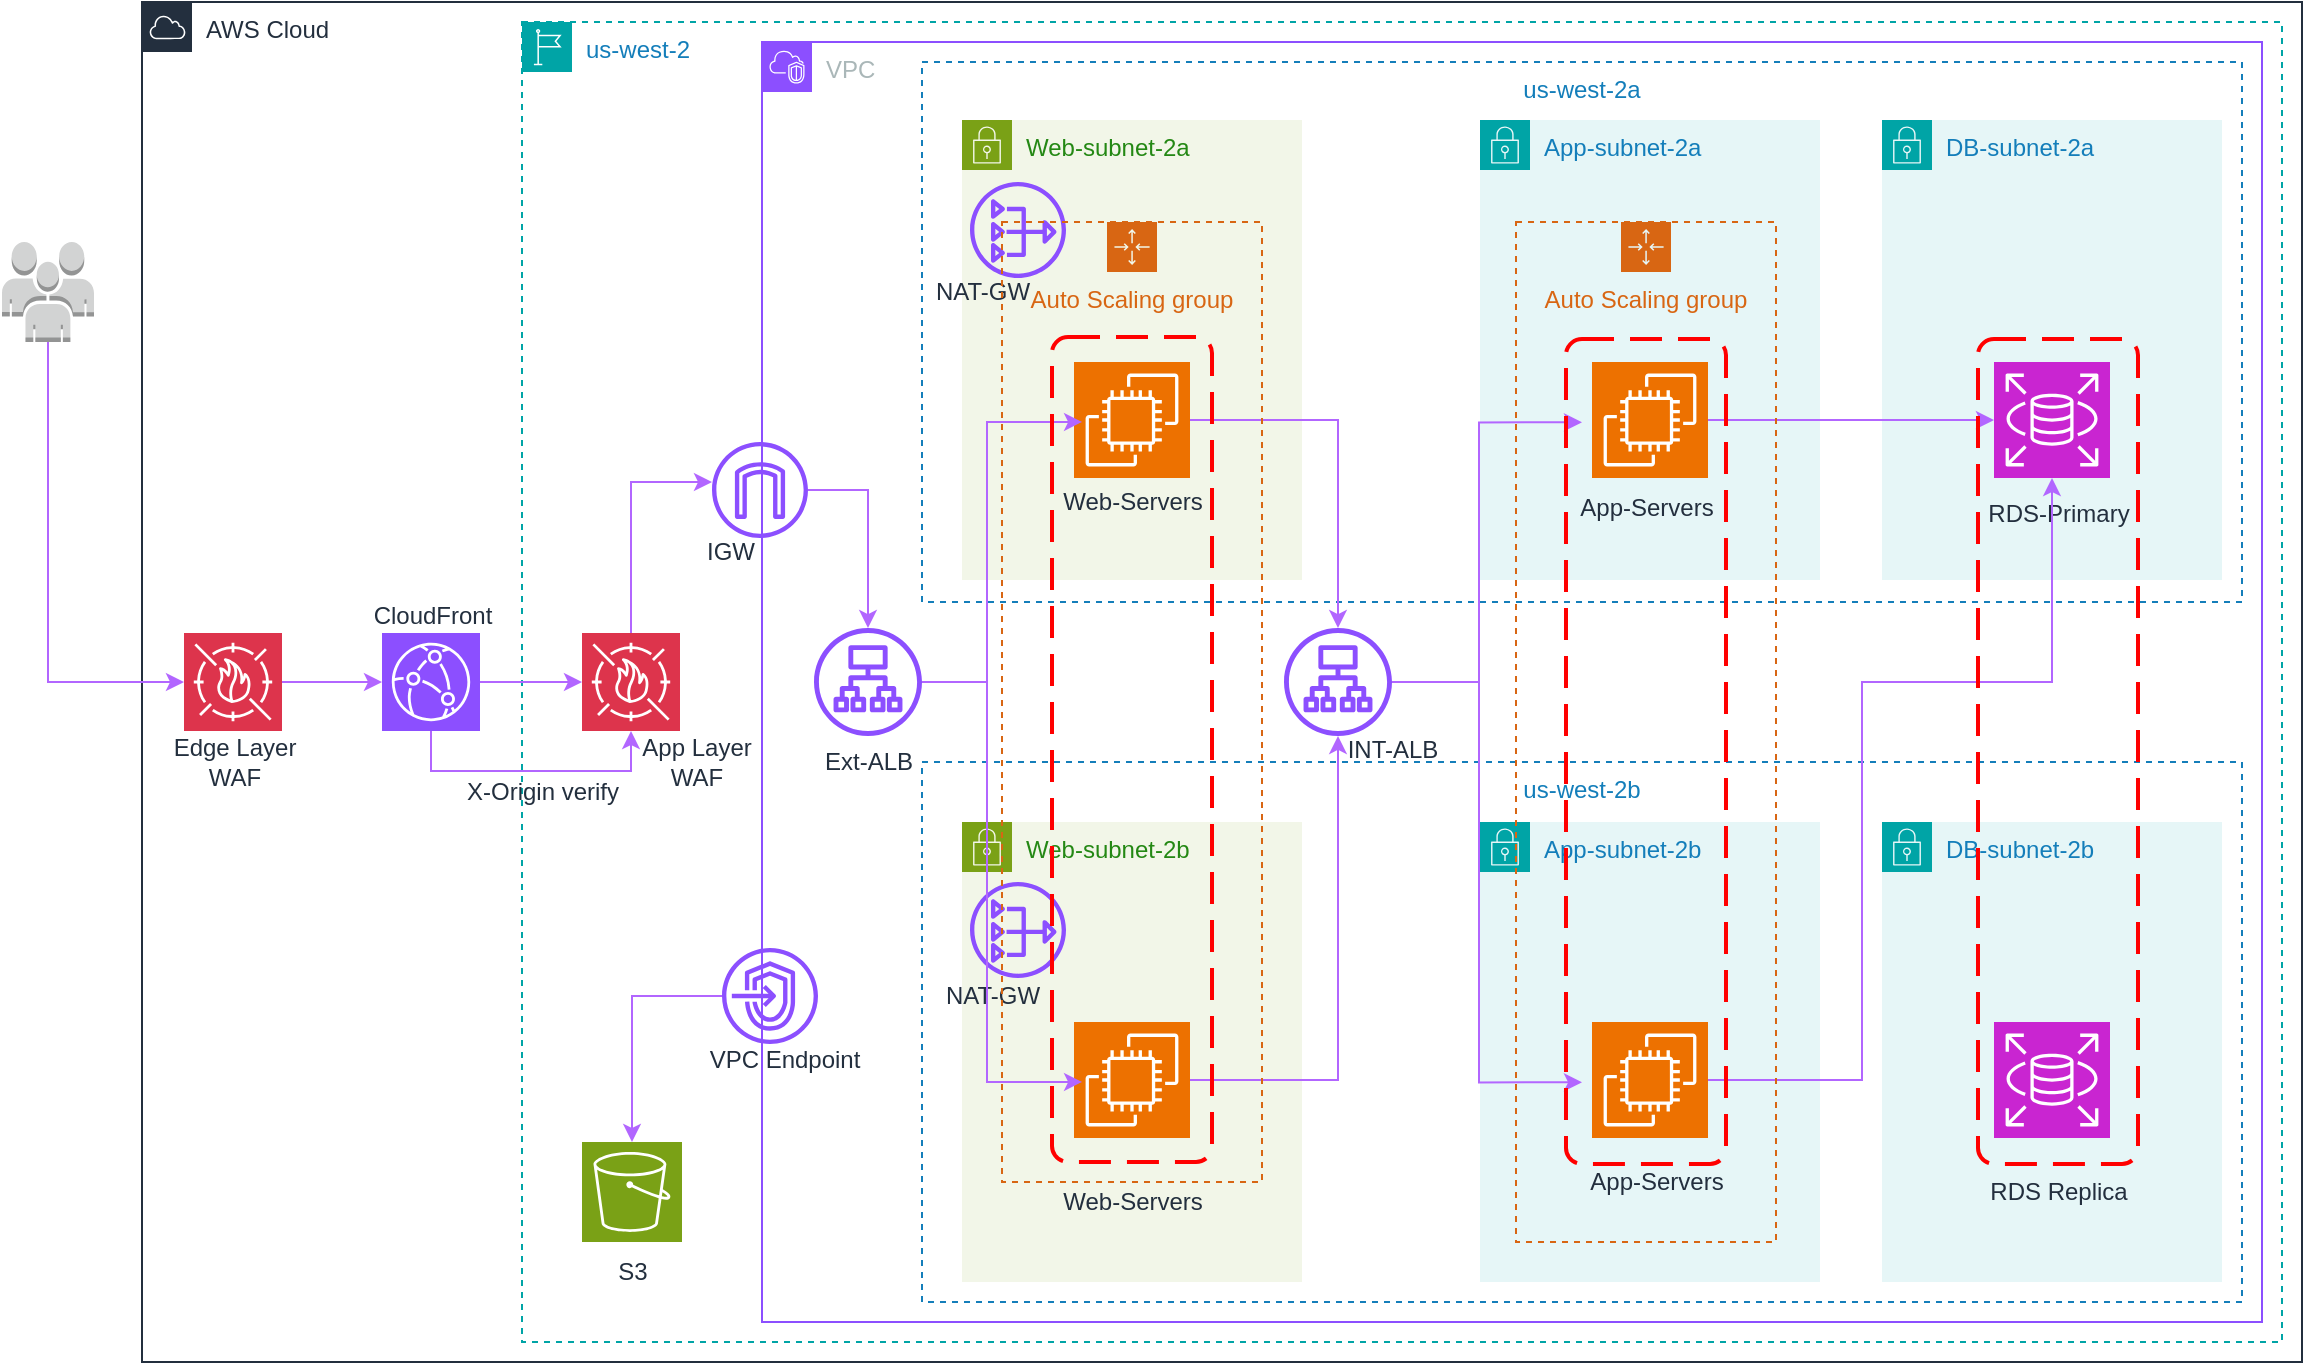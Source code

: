 <mxfile version="24.7.5">
  <diagram name="Page-1" id="_rdNkok1Wla8vtIlcK1S">
    <mxGraphModel dx="1658" dy="820" grid="0" gridSize="10" guides="1" tooltips="1" connect="1" arrows="1" fold="1" page="1" pageScale="1" pageWidth="1169" pageHeight="827" math="0" shadow="0">
      <root>
        <mxCell id="0" />
        <mxCell id="1" parent="0" />
        <mxCell id="RwHoQDKvw1GWi-AGBjdy-1" value="AWS Cloud" style="points=[[0,0],[0.25,0],[0.5,0],[0.75,0],[1,0],[1,0.25],[1,0.5],[1,0.75],[1,1],[0.75,1],[0.5,1],[0.25,1],[0,1],[0,0.75],[0,0.5],[0,0.25]];outlineConnect=0;gradientColor=none;html=1;whiteSpace=wrap;fontSize=12;fontStyle=0;container=1;pointerEvents=0;collapsible=0;recursiveResize=0;shape=mxgraph.aws4.group;grIcon=mxgraph.aws4.group_aws_cloud;strokeColor=#232F3E;fillColor=none;verticalAlign=top;align=left;spacingLeft=30;fontColor=#232F3E;dashed=0;" parent="1" vertex="1">
          <mxGeometry x="80" y="80" width="1080" height="680" as="geometry" />
        </mxCell>
        <mxCell id="RwHoQDKvw1GWi-AGBjdy-3" value="us-west-2" style="points=[[0,0],[0.25,0],[0.5,0],[0.75,0],[1,0],[1,0.25],[1,0.5],[1,0.75],[1,1],[0.75,1],[0.5,1],[0.25,1],[0,1],[0,0.75],[0,0.5],[0,0.25]];outlineConnect=0;gradientColor=none;html=1;whiteSpace=wrap;fontSize=12;fontStyle=0;container=1;pointerEvents=0;collapsible=0;recursiveResize=0;shape=mxgraph.aws4.group;grIcon=mxgraph.aws4.group_region;strokeColor=#00A4A6;fillColor=none;verticalAlign=top;align=left;spacingLeft=30;fontColor=#147EBA;dashed=1;" parent="RwHoQDKvw1GWi-AGBjdy-1" vertex="1">
          <mxGeometry x="190" y="10" width="880" height="660" as="geometry" />
        </mxCell>
        <mxCell id="RwHoQDKvw1GWi-AGBjdy-8" value="VPC" style="points=[[0,0],[0.25,0],[0.5,0],[0.75,0],[1,0],[1,0.25],[1,0.5],[1,0.75],[1,1],[0.75,1],[0.5,1],[0.25,1],[0,1],[0,0.75],[0,0.5],[0,0.25]];outlineConnect=0;gradientColor=none;html=1;whiteSpace=wrap;fontSize=12;fontStyle=0;container=1;pointerEvents=0;collapsible=0;recursiveResize=0;shape=mxgraph.aws4.group;grIcon=mxgraph.aws4.group_vpc2;strokeColor=#8C4FFF;fillColor=none;verticalAlign=top;align=left;spacingLeft=30;fontColor=#AAB7B8;dashed=0;" parent="RwHoQDKvw1GWi-AGBjdy-3" vertex="1">
          <mxGeometry x="120" y="10" width="750" height="640" as="geometry" />
        </mxCell>
        <mxCell id="RwHoQDKvw1GWi-AGBjdy-11" value="us-west-2b" style="fillColor=none;strokeColor=#147EBA;dashed=1;verticalAlign=top;fontStyle=0;fontColor=#147EBA;whiteSpace=wrap;html=1;" parent="RwHoQDKvw1GWi-AGBjdy-8" vertex="1">
          <mxGeometry x="80" y="360" width="660" height="270" as="geometry" />
        </mxCell>
        <mxCell id="RwHoQDKvw1GWi-AGBjdy-16" value="Web-subnet-2b" style="points=[[0,0],[0.25,0],[0.5,0],[0.75,0],[1,0],[1,0.25],[1,0.5],[1,0.75],[1,1],[0.75,1],[0.5,1],[0.25,1],[0,1],[0,0.75],[0,0.5],[0,0.25]];outlineConnect=0;gradientColor=none;html=1;whiteSpace=wrap;fontSize=12;fontStyle=0;container=1;pointerEvents=0;collapsible=0;recursiveResize=0;shape=mxgraph.aws4.group;grIcon=mxgraph.aws4.group_security_group;grStroke=0;strokeColor=#7AA116;fillColor=#F2F6E8;verticalAlign=top;align=left;spacingLeft=30;fontColor=#248814;dashed=0;" parent="RwHoQDKvw1GWi-AGBjdy-8" vertex="1">
          <mxGeometry x="100" y="390" width="170" height="230" as="geometry" />
        </mxCell>
        <mxCell id="RwHoQDKvw1GWi-AGBjdy-24" value="" style="sketch=0;points=[[0,0,0],[0.25,0,0],[0.5,0,0],[0.75,0,0],[1,0,0],[0,1,0],[0.25,1,0],[0.5,1,0],[0.75,1,0],[1,1,0],[0,0.25,0],[0,0.5,0],[0,0.75,0],[1,0.25,0],[1,0.5,0],[1,0.75,0]];outlineConnect=0;fontColor=#232F3E;fillColor=#ED7100;strokeColor=#ffffff;dashed=0;verticalLabelPosition=bottom;verticalAlign=top;align=center;html=1;fontSize=12;fontStyle=0;aspect=fixed;shape=mxgraph.aws4.resourceIcon;resIcon=mxgraph.aws4.ec2;fontFamily=Helvetica;" parent="RwHoQDKvw1GWi-AGBjdy-16" vertex="1">
          <mxGeometry x="56" y="100" width="58" height="58" as="geometry" />
        </mxCell>
        <mxCell id="RwHoQDKvw1GWi-AGBjdy-10" value="us-west-2a" style="fillColor=none;strokeColor=#147EBA;dashed=1;verticalAlign=top;fontStyle=0;fontColor=#147EBA;whiteSpace=wrap;html=1;" parent="RwHoQDKvw1GWi-AGBjdy-8" vertex="1">
          <mxGeometry x="80" y="10" width="660" height="270" as="geometry" />
        </mxCell>
        <mxCell id="RwHoQDKvw1GWi-AGBjdy-9" value="Web-subnet-2a" style="points=[[0,0],[0.25,0],[0.5,0],[0.75,0],[1,0],[1,0.25],[1,0.5],[1,0.75],[1,1],[0.75,1],[0.5,1],[0.25,1],[0,1],[0,0.75],[0,0.5],[0,0.25]];outlineConnect=0;gradientColor=none;html=1;whiteSpace=wrap;fontSize=12;fontStyle=0;container=1;pointerEvents=0;collapsible=0;recursiveResize=0;shape=mxgraph.aws4.group;grIcon=mxgraph.aws4.group_security_group;grStroke=0;strokeColor=#7AA116;fillColor=#F2F6E8;verticalAlign=top;align=left;spacingLeft=30;fontColor=#248814;dashed=0;" parent="RwHoQDKvw1GWi-AGBjdy-8" vertex="1">
          <mxGeometry x="100" y="39" width="170" height="230" as="geometry" />
        </mxCell>
        <mxCell id="RwHoQDKvw1GWi-AGBjdy-53" value="NAT-GW" style="text;html=1;align=center;verticalAlign=middle;resizable=0;points=[];autosize=1;strokeColor=none;fillColor=none;fontFamily=Helvetica;fontSize=12;fontColor=#232F3E;fontStyle=0;" parent="RwHoQDKvw1GWi-AGBjdy-9" vertex="1">
          <mxGeometry x="-25" y="71" width="70" height="30" as="geometry" />
        </mxCell>
        <mxCell id="RwHoQDKvw1GWi-AGBjdy-14" value="" style="sketch=0;outlineConnect=0;fontColor=#232F3E;gradientColor=none;fillColor=#8C4FFF;strokeColor=none;dashed=0;verticalLabelPosition=bottom;verticalAlign=top;align=center;html=1;fontSize=12;fontStyle=0;aspect=fixed;pointerEvents=1;shape=mxgraph.aws4.application_load_balancer;fontFamily=Helvetica;" parent="RwHoQDKvw1GWi-AGBjdy-8" vertex="1">
          <mxGeometry x="26" y="293" width="54" height="54" as="geometry" />
        </mxCell>
        <mxCell id="RwHoQDKvw1GWi-AGBjdy-15" value="" style="sketch=0;outlineConnect=0;fontColor=#232F3E;gradientColor=none;fillColor=#8C4FFF;strokeColor=none;dashed=0;verticalLabelPosition=bottom;verticalAlign=top;align=center;html=1;fontSize=12;fontStyle=0;aspect=fixed;pointerEvents=1;shape=mxgraph.aws4.application_load_balancer;fontFamily=Helvetica;" parent="RwHoQDKvw1GWi-AGBjdy-8" vertex="1">
          <mxGeometry x="261" y="293" width="54" height="54" as="geometry" />
        </mxCell>
        <mxCell id="RwHoQDKvw1GWi-AGBjdy-17" value="App-subnet-2a" style="points=[[0,0],[0.25,0],[0.5,0],[0.75,0],[1,0],[1,0.25],[1,0.5],[1,0.75],[1,1],[0.75,1],[0.5,1],[0.25,1],[0,1],[0,0.75],[0,0.5],[0,0.25]];outlineConnect=0;gradientColor=none;html=1;whiteSpace=wrap;fontSize=12;fontStyle=0;container=1;pointerEvents=0;collapsible=0;recursiveResize=0;shape=mxgraph.aws4.group;grIcon=mxgraph.aws4.group_security_group;grStroke=0;strokeColor=#00A4A6;fillColor=#E6F6F7;verticalAlign=top;align=left;spacingLeft=30;fontColor=#147EBA;dashed=0;sketch=0;fontFamily=Helvetica;" parent="RwHoQDKvw1GWi-AGBjdy-8" vertex="1">
          <mxGeometry x="359" y="39" width="170" height="230" as="geometry" />
        </mxCell>
        <mxCell id="RwHoQDKvw1GWi-AGBjdy-26" value="" style="sketch=0;points=[[0,0,0],[0.25,0,0],[0.5,0,0],[0.75,0,0],[1,0,0],[0,1,0],[0.25,1,0],[0.5,1,0],[0.75,1,0],[1,1,0],[0,0.25,0],[0,0.5,0],[0,0.75,0],[1,0.25,0],[1,0.5,0],[1,0.75,0]];outlineConnect=0;fontColor=#232F3E;fillColor=#ED7100;strokeColor=#ffffff;dashed=0;verticalLabelPosition=bottom;verticalAlign=top;align=center;html=1;fontSize=12;fontStyle=0;aspect=fixed;shape=mxgraph.aws4.resourceIcon;resIcon=mxgraph.aws4.ec2;fontFamily=Helvetica;" parent="RwHoQDKvw1GWi-AGBjdy-17" vertex="1">
          <mxGeometry x="56" y="121" width="58" height="58" as="geometry" />
        </mxCell>
        <mxCell id="RwHoQDKvw1GWi-AGBjdy-18" value="DB-subnet-2a" style="points=[[0,0],[0.25,0],[0.5,0],[0.75,0],[1,0],[1,0.25],[1,0.5],[1,0.75],[1,1],[0.75,1],[0.5,1],[0.25,1],[0,1],[0,0.75],[0,0.5],[0,0.25]];outlineConnect=0;gradientColor=none;html=1;whiteSpace=wrap;fontSize=12;fontStyle=0;container=1;pointerEvents=0;collapsible=0;recursiveResize=0;shape=mxgraph.aws4.group;grIcon=mxgraph.aws4.group_security_group;grStroke=0;strokeColor=#00A4A6;fillColor=#E6F6F7;verticalAlign=top;align=left;spacingLeft=30;fontColor=#147EBA;dashed=0;sketch=0;fontFamily=Helvetica;" parent="RwHoQDKvw1GWi-AGBjdy-8" vertex="1">
          <mxGeometry x="560" y="39" width="170" height="230" as="geometry" />
        </mxCell>
        <mxCell id="RwHoQDKvw1GWi-AGBjdy-30" value="" style="sketch=0;points=[[0,0,0],[0.25,0,0],[0.5,0,0],[0.75,0,0],[1,0,0],[0,1,0],[0.25,1,0],[0.5,1,0],[0.75,1,0],[1,1,0],[0,0.25,0],[0,0.5,0],[0,0.75,0],[1,0.25,0],[1,0.5,0],[1,0.75,0]];outlineConnect=0;fontColor=#232F3E;fillColor=#C925D1;strokeColor=#ffffff;dashed=0;verticalLabelPosition=bottom;verticalAlign=top;align=center;html=1;fontSize=12;fontStyle=0;aspect=fixed;shape=mxgraph.aws4.resourceIcon;resIcon=mxgraph.aws4.rds;fontFamily=Helvetica;" parent="RwHoQDKvw1GWi-AGBjdy-18" vertex="1">
          <mxGeometry x="56" y="121" width="58" height="58" as="geometry" />
        </mxCell>
        <mxCell id="RwHoQDKvw1GWi-AGBjdy-20" value="DB-subnet-2b" style="points=[[0,0],[0.25,0],[0.5,0],[0.75,0],[1,0],[1,0.25],[1,0.5],[1,0.75],[1,1],[0.75,1],[0.5,1],[0.25,1],[0,1],[0,0.75],[0,0.5],[0,0.25]];outlineConnect=0;gradientColor=none;html=1;whiteSpace=wrap;fontSize=12;fontStyle=0;container=1;pointerEvents=0;collapsible=0;recursiveResize=0;shape=mxgraph.aws4.group;grIcon=mxgraph.aws4.group_security_group;grStroke=0;strokeColor=#00A4A6;fillColor=#E6F6F7;verticalAlign=top;align=left;spacingLeft=30;fontColor=#147EBA;dashed=0;sketch=0;fontFamily=Helvetica;" parent="RwHoQDKvw1GWi-AGBjdy-8" vertex="1">
          <mxGeometry x="560" y="390" width="170" height="230" as="geometry" />
        </mxCell>
        <mxCell id="RwHoQDKvw1GWi-AGBjdy-31" value="" style="sketch=0;points=[[0,0,0],[0.25,0,0],[0.5,0,0],[0.75,0,0],[1,0,0],[0,1,0],[0.25,1,0],[0.5,1,0],[0.75,1,0],[1,1,0],[0,0.25,0],[0,0.5,0],[0,0.75,0],[1,0.25,0],[1,0.5,0],[1,0.75,0]];outlineConnect=0;fontColor=#232F3E;fillColor=#C925D1;strokeColor=#ffffff;dashed=0;verticalLabelPosition=bottom;verticalAlign=top;align=center;html=1;fontSize=12;fontStyle=0;aspect=fixed;shape=mxgraph.aws4.resourceIcon;resIcon=mxgraph.aws4.rds;fontFamily=Helvetica;" parent="RwHoQDKvw1GWi-AGBjdy-20" vertex="1">
          <mxGeometry x="56" y="100" width="58" height="58" as="geometry" />
        </mxCell>
        <mxCell id="RwHoQDKvw1GWi-AGBjdy-47" value="RDS Replica" style="text;html=1;align=center;verticalAlign=middle;resizable=0;points=[];autosize=1;strokeColor=none;fillColor=none;fontFamily=Helvetica;fontSize=12;fontColor=#232F3E;fontStyle=0;" parent="RwHoQDKvw1GWi-AGBjdy-20" vertex="1">
          <mxGeometry x="43" y="170" width="90" height="30" as="geometry" />
        </mxCell>
        <mxCell id="RwHoQDKvw1GWi-AGBjdy-19" value="App-subnet-2b" style="points=[[0,0],[0.25,0],[0.5,0],[0.75,0],[1,0],[1,0.25],[1,0.5],[1,0.75],[1,1],[0.75,1],[0.5,1],[0.25,1],[0,1],[0,0.75],[0,0.5],[0,0.25]];outlineConnect=0;gradientColor=none;html=1;whiteSpace=wrap;fontSize=12;fontStyle=0;container=1;pointerEvents=0;collapsible=0;recursiveResize=0;shape=mxgraph.aws4.group;grIcon=mxgraph.aws4.group_security_group;grStroke=0;strokeColor=#00A4A6;fillColor=#E6F6F7;verticalAlign=top;align=left;spacingLeft=30;fontColor=#147EBA;dashed=0;sketch=0;fontFamily=Helvetica;" parent="RwHoQDKvw1GWi-AGBjdy-8" vertex="1">
          <mxGeometry x="359" y="390" width="170" height="230" as="geometry" />
        </mxCell>
        <mxCell id="RwHoQDKvw1GWi-AGBjdy-27" value="" style="sketch=0;points=[[0,0,0],[0.25,0,0],[0.5,0,0],[0.75,0,0],[1,0,0],[0,1,0],[0.25,1,0],[0.5,1,0],[0.75,1,0],[1,1,0],[0,0.25,0],[0,0.5,0],[0,0.75,0],[1,0.25,0],[1,0.5,0],[1,0.75,0]];outlineConnect=0;fontColor=#232F3E;fillColor=#ED7100;strokeColor=#ffffff;dashed=0;verticalLabelPosition=bottom;verticalAlign=top;align=center;html=1;fontSize=12;fontStyle=0;aspect=fixed;shape=mxgraph.aws4.resourceIcon;resIcon=mxgraph.aws4.ec2;fontFamily=Helvetica;" parent="RwHoQDKvw1GWi-AGBjdy-19" vertex="1">
          <mxGeometry x="56" y="100" width="58" height="58" as="geometry" />
        </mxCell>
        <mxCell id="RwHoQDKvw1GWi-AGBjdy-22" value="" style="sketch=0;outlineConnect=0;fontColor=#232F3E;gradientColor=none;fillColor=#8C4FFF;strokeColor=none;dashed=0;verticalLabelPosition=bottom;verticalAlign=top;align=center;html=1;fontSize=12;fontStyle=0;aspect=fixed;pointerEvents=1;shape=mxgraph.aws4.nat_gateway;fontFamily=Helvetica;" parent="RwHoQDKvw1GWi-AGBjdy-8" vertex="1">
          <mxGeometry x="104" y="70" width="48" height="48" as="geometry" />
        </mxCell>
        <mxCell id="RwHoQDKvw1GWi-AGBjdy-23" value="" style="sketch=0;outlineConnect=0;fontColor=#232F3E;gradientColor=none;fillColor=#8C4FFF;strokeColor=none;dashed=0;verticalLabelPosition=bottom;verticalAlign=top;align=center;html=1;fontSize=12;fontStyle=0;aspect=fixed;pointerEvents=1;shape=mxgraph.aws4.nat_gateway;fontFamily=Helvetica;" parent="RwHoQDKvw1GWi-AGBjdy-8" vertex="1">
          <mxGeometry x="104" y="420" width="48" height="48" as="geometry" />
        </mxCell>
        <mxCell id="RwHoQDKvw1GWi-AGBjdy-71" style="edgeStyle=orthogonalEdgeStyle;rounded=0;orthogonalLoop=1;jettySize=auto;html=1;exitX=1;exitY=0.5;exitDx=0;exitDy=0;exitPerimeter=0;fontFamily=Helvetica;fontSize=12;fontColor=#232F3E;fontStyle=0;strokeColor=#B266FF;" parent="RwHoQDKvw1GWi-AGBjdy-8" source="RwHoQDKvw1GWi-AGBjdy-25" target="RwHoQDKvw1GWi-AGBjdy-15" edge="1">
          <mxGeometry relative="1" as="geometry" />
        </mxCell>
        <mxCell id="RwHoQDKvw1GWi-AGBjdy-25" value="" style="sketch=0;points=[[0,0,0],[0.25,0,0],[0.5,0,0],[0.75,0,0],[1,0,0],[0,1,0],[0.25,1,0],[0.5,1,0],[0.75,1,0],[1,1,0],[0,0.25,0],[0,0.5,0],[0,0.75,0],[1,0.25,0],[1,0.5,0],[1,0.75,0]];outlineConnect=0;fontColor=#232F3E;fillColor=#ED7100;strokeColor=#ffffff;dashed=0;verticalLabelPosition=bottom;verticalAlign=top;align=center;html=1;fontSize=12;fontStyle=0;aspect=fixed;shape=mxgraph.aws4.resourceIcon;resIcon=mxgraph.aws4.ec2;fontFamily=Helvetica;" parent="RwHoQDKvw1GWi-AGBjdy-8" vertex="1">
          <mxGeometry x="156" y="160" width="58" height="58" as="geometry" />
        </mxCell>
        <mxCell id="RwHoQDKvw1GWi-AGBjdy-46" value="RDS-Primary" style="text;html=1;align=center;verticalAlign=middle;resizable=0;points=[];autosize=1;strokeColor=none;fillColor=none;fontFamily=Helvetica;fontSize=12;fontColor=#232F3E;fontStyle=0;" parent="RwHoQDKvw1GWi-AGBjdy-8" vertex="1">
          <mxGeometry x="603" y="221" width="90" height="30" as="geometry" />
        </mxCell>
        <mxCell id="RwHoQDKvw1GWi-AGBjdy-48" value="App-Servers" style="text;html=1;align=center;verticalAlign=middle;resizable=0;points=[];autosize=1;strokeColor=none;fillColor=none;fontFamily=Helvetica;fontSize=12;fontColor=#232F3E;fontStyle=0;" parent="RwHoQDKvw1GWi-AGBjdy-8" vertex="1">
          <mxGeometry x="397" y="218" width="90" height="30" as="geometry" />
        </mxCell>
        <mxCell id="RwHoQDKvw1GWi-AGBjdy-51" value="Web-Servers" style="text;html=1;align=center;verticalAlign=middle;resizable=0;points=[];autosize=1;strokeColor=none;fillColor=none;fontFamily=Helvetica;fontSize=12;fontColor=#232F3E;fontStyle=0;" parent="RwHoQDKvw1GWi-AGBjdy-8" vertex="1">
          <mxGeometry x="140" y="215" width="90" height="30" as="geometry" />
        </mxCell>
        <mxCell id="RwHoQDKvw1GWi-AGBjdy-50" value="Web-Servers" style="text;html=1;align=center;verticalAlign=middle;resizable=0;points=[];autosize=1;strokeColor=none;fillColor=none;fontFamily=Helvetica;fontSize=12;fontColor=#232F3E;fontStyle=0;" parent="RwHoQDKvw1GWi-AGBjdy-8" vertex="1">
          <mxGeometry x="140" y="565" width="90" height="30" as="geometry" />
        </mxCell>
        <mxCell id="RwHoQDKvw1GWi-AGBjdy-54" value="NAT-GW" style="text;html=1;align=center;verticalAlign=middle;resizable=0;points=[];autosize=1;strokeColor=none;fillColor=none;fontFamily=Helvetica;fontSize=12;fontColor=#232F3E;fontStyle=0;" parent="RwHoQDKvw1GWi-AGBjdy-8" vertex="1">
          <mxGeometry x="80" y="462" width="70" height="30" as="geometry" />
        </mxCell>
        <mxCell id="RwHoQDKvw1GWi-AGBjdy-55" value="Ext-ALB" style="text;html=1;align=center;verticalAlign=middle;resizable=0;points=[];autosize=1;strokeColor=none;fillColor=none;fontFamily=Helvetica;fontSize=12;fontColor=#232F3E;fontStyle=0;" parent="RwHoQDKvw1GWi-AGBjdy-8" vertex="1">
          <mxGeometry x="18" y="345" width="70" height="30" as="geometry" />
        </mxCell>
        <mxCell id="RwHoQDKvw1GWi-AGBjdy-56" value="INT-ALB" style="text;html=1;align=center;verticalAlign=middle;resizable=0;points=[];autosize=1;strokeColor=none;fillColor=none;fontFamily=Helvetica;fontSize=12;fontColor=#232F3E;fontStyle=0;" parent="RwHoQDKvw1GWi-AGBjdy-8" vertex="1">
          <mxGeometry x="280" y="338.75" width="70" height="30" as="geometry" />
        </mxCell>
        <mxCell id="RwHoQDKvw1GWi-AGBjdy-57" value="" style="sketch=0;outlineConnect=0;fontColor=#232F3E;gradientColor=none;fillColor=#8C4FFF;strokeColor=none;dashed=0;verticalLabelPosition=bottom;verticalAlign=top;align=center;html=1;fontSize=12;fontStyle=0;aspect=fixed;pointerEvents=1;shape=mxgraph.aws4.endpoints;fontFamily=Helvetica;" parent="RwHoQDKvw1GWi-AGBjdy-8" vertex="1">
          <mxGeometry x="-20" y="453" width="48" height="48" as="geometry" />
        </mxCell>
        <mxCell id="RwHoQDKvw1GWi-AGBjdy-59" value="VPC Endpoint" style="text;html=1;align=center;verticalAlign=middle;resizable=0;points=[];autosize=1;strokeColor=none;fillColor=none;fontFamily=Helvetica;fontSize=12;fontColor=#232F3E;fontStyle=0;" parent="RwHoQDKvw1GWi-AGBjdy-8" vertex="1">
          <mxGeometry x="-39" y="494" width="100" height="30" as="geometry" />
        </mxCell>
        <mxCell id="RwHoQDKvw1GWi-AGBjdy-69" style="edgeStyle=orthogonalEdgeStyle;rounded=0;orthogonalLoop=1;jettySize=auto;html=1;entryX=0.188;entryY=0.103;entryDx=0;entryDy=0;entryPerimeter=0;fontFamily=Helvetica;fontSize=12;fontColor=#232F3E;fontStyle=0;strokeColor=#B266FF;" parent="RwHoQDKvw1GWi-AGBjdy-8" source="RwHoQDKvw1GWi-AGBjdy-14" target="RwHoQDKvw1GWi-AGBjdy-32" edge="1">
          <mxGeometry relative="1" as="geometry" />
        </mxCell>
        <mxCell id="RwHoQDKvw1GWi-AGBjdy-70" style="edgeStyle=orthogonalEdgeStyle;rounded=0;orthogonalLoop=1;jettySize=auto;html=1;entryX=0.188;entryY=0.903;entryDx=0;entryDy=0;entryPerimeter=0;fontFamily=Helvetica;fontSize=12;fontColor=#232F3E;fontStyle=0;strokeColor=#B266FF;" parent="RwHoQDKvw1GWi-AGBjdy-8" source="RwHoQDKvw1GWi-AGBjdy-14" target="RwHoQDKvw1GWi-AGBjdy-32" edge="1">
          <mxGeometry relative="1" as="geometry" />
        </mxCell>
        <mxCell id="RwHoQDKvw1GWi-AGBjdy-73" style="edgeStyle=orthogonalEdgeStyle;rounded=0;orthogonalLoop=1;jettySize=auto;html=1;exitX=1;exitY=0.5;exitDx=0;exitDy=0;exitPerimeter=0;fontFamily=Helvetica;fontSize=12;fontColor=#232F3E;fontStyle=0;strokeColor=#B266FF;" parent="RwHoQDKvw1GWi-AGBjdy-8" source="RwHoQDKvw1GWi-AGBjdy-24" target="RwHoQDKvw1GWi-AGBjdy-15" edge="1">
          <mxGeometry relative="1" as="geometry" />
        </mxCell>
        <mxCell id="RwHoQDKvw1GWi-AGBjdy-76" style="edgeStyle=orthogonalEdgeStyle;rounded=0;orthogonalLoop=1;jettySize=auto;html=1;entryX=0.1;entryY=0.101;entryDx=0;entryDy=0;entryPerimeter=0;fontFamily=Helvetica;fontSize=12;fontColor=#232F3E;fontStyle=0;strokeColor=#B266FF;" parent="RwHoQDKvw1GWi-AGBjdy-8" source="RwHoQDKvw1GWi-AGBjdy-15" target="RwHoQDKvw1GWi-AGBjdy-33" edge="1">
          <mxGeometry relative="1" as="geometry" />
        </mxCell>
        <mxCell id="RwHoQDKvw1GWi-AGBjdy-77" style="edgeStyle=orthogonalEdgeStyle;rounded=0;orthogonalLoop=1;jettySize=auto;html=1;entryX=0.1;entryY=0.901;entryDx=0;entryDy=0;entryPerimeter=0;fontFamily=Helvetica;fontSize=12;fontColor=#232F3E;fontStyle=0;strokeColor=#B266FF;" parent="RwHoQDKvw1GWi-AGBjdy-8" source="RwHoQDKvw1GWi-AGBjdy-15" target="RwHoQDKvw1GWi-AGBjdy-33" edge="1">
          <mxGeometry relative="1" as="geometry" />
        </mxCell>
        <mxCell id="RwHoQDKvw1GWi-AGBjdy-80" style="edgeStyle=orthogonalEdgeStyle;rounded=0;orthogonalLoop=1;jettySize=auto;html=1;exitX=1;exitY=0.5;exitDx=0;exitDy=0;exitPerimeter=0;fontFamily=Helvetica;fontSize=12;fontColor=#232F3E;fontStyle=0;strokeColor=#B266FF;" parent="RwHoQDKvw1GWi-AGBjdy-8" source="RwHoQDKvw1GWi-AGBjdy-27" target="RwHoQDKvw1GWi-AGBjdy-30" edge="1">
          <mxGeometry relative="1" as="geometry">
            <Array as="points">
              <mxPoint x="550" y="519" />
              <mxPoint x="550" y="320" />
              <mxPoint x="645" y="320" />
            </Array>
          </mxGeometry>
        </mxCell>
        <mxCell id="RwHoQDKvw1GWi-AGBjdy-81" style="edgeStyle=orthogonalEdgeStyle;rounded=0;orthogonalLoop=1;jettySize=auto;html=1;exitX=1;exitY=0.5;exitDx=0;exitDy=0;exitPerimeter=0;fontFamily=Helvetica;fontSize=12;fontColor=#232F3E;fontStyle=0;strokeColor=#B266FF;" parent="RwHoQDKvw1GWi-AGBjdy-8" source="RwHoQDKvw1GWi-AGBjdy-26" target="RwHoQDKvw1GWi-AGBjdy-30" edge="1">
          <mxGeometry relative="1" as="geometry" />
        </mxCell>
        <mxCell id="RwHoQDKvw1GWi-AGBjdy-34" value="" style="rounded=1;arcSize=10;dashed=1;strokeColor=#ff0000;fillColor=none;gradientColor=none;dashPattern=8 4;strokeWidth=2;sketch=0;align=center;verticalAlign=top;fontFamily=Helvetica;fontSize=12;fontColor=#232F3E;fontStyle=0;" parent="RwHoQDKvw1GWi-AGBjdy-8" vertex="1">
          <mxGeometry x="608" y="148.5" width="80" height="412.5" as="geometry" />
        </mxCell>
        <mxCell id="RwHoQDKvw1GWi-AGBjdy-33" value="" style="rounded=1;arcSize=10;dashed=1;strokeColor=#ff0000;fillColor=none;gradientColor=none;dashPattern=8 4;strokeWidth=2;sketch=0;align=center;verticalAlign=top;fontFamily=Helvetica;fontSize=12;fontColor=#232F3E;fontStyle=0;" parent="RwHoQDKvw1GWi-AGBjdy-8" vertex="1">
          <mxGeometry x="402" y="148.5" width="80" height="412.5" as="geometry" />
        </mxCell>
        <mxCell id="RwHoQDKvw1GWi-AGBjdy-32" value="" style="rounded=1;arcSize=10;dashed=1;strokeColor=#ff0000;fillColor=none;gradientColor=none;dashPattern=8 4;strokeWidth=2;sketch=0;align=center;verticalAlign=top;fontFamily=Helvetica;fontSize=12;fontColor=#232F3E;fontStyle=0;" parent="RwHoQDKvw1GWi-AGBjdy-8" vertex="1">
          <mxGeometry x="145" y="147.5" width="80" height="412.5" as="geometry" />
        </mxCell>
        <mxCell id="RwHoQDKvw1GWi-AGBjdy-65" style="edgeStyle=orthogonalEdgeStyle;rounded=0;orthogonalLoop=1;jettySize=auto;html=1;exitX=0.5;exitY=0;exitDx=0;exitDy=0;exitPerimeter=0;fontFamily=Helvetica;fontSize=12;fontColor=#232F3E;fontStyle=0;strokeColor=#B266FF;" parent="RwHoQDKvw1GWi-AGBjdy-3" source="RwHoQDKvw1GWi-AGBjdy-12" target="RwHoQDKvw1GWi-AGBjdy-13" edge="1">
          <mxGeometry relative="1" as="geometry">
            <Array as="points">
              <mxPoint x="55" y="230" />
            </Array>
          </mxGeometry>
        </mxCell>
        <mxCell id="RwHoQDKvw1GWi-AGBjdy-12" value="" style="sketch=0;points=[[0,0,0],[0.25,0,0],[0.5,0,0],[0.75,0,0],[1,0,0],[0,1,0],[0.25,1,0],[0.5,1,0],[0.75,1,0],[1,1,0],[0,0.25,0],[0,0.5,0],[0,0.75,0],[1,0.25,0],[1,0.5,0],[1,0.75,0]];outlineConnect=0;fontColor=#232F3E;fillColor=#DD344C;strokeColor=#ffffff;dashed=0;verticalLabelPosition=bottom;verticalAlign=top;align=center;html=1;fontSize=12;fontStyle=0;aspect=fixed;shape=mxgraph.aws4.resourceIcon;resIcon=mxgraph.aws4.waf;" parent="RwHoQDKvw1GWi-AGBjdy-3" vertex="1">
          <mxGeometry x="30" y="305.5" width="49" height="49" as="geometry" />
        </mxCell>
        <mxCell id="RwHoQDKvw1GWi-AGBjdy-66" style="edgeStyle=orthogonalEdgeStyle;rounded=0;orthogonalLoop=1;jettySize=auto;html=1;fontFamily=Helvetica;fontSize=12;fontColor=#232F3E;fontStyle=0;strokeColor=#B266FF;" parent="RwHoQDKvw1GWi-AGBjdy-3" source="RwHoQDKvw1GWi-AGBjdy-13" target="RwHoQDKvw1GWi-AGBjdy-14" edge="1">
          <mxGeometry relative="1" as="geometry" />
        </mxCell>
        <mxCell id="RwHoQDKvw1GWi-AGBjdy-13" value="" style="sketch=0;outlineConnect=0;fontColor=#232F3E;gradientColor=none;fillColor=#8C4FFF;strokeColor=none;dashed=0;verticalLabelPosition=bottom;verticalAlign=top;align=center;html=1;fontSize=12;fontStyle=0;aspect=fixed;pointerEvents=1;shape=mxgraph.aws4.internet_gateway;fontFamily=Helvetica;" parent="RwHoQDKvw1GWi-AGBjdy-3" vertex="1">
          <mxGeometry x="95" y="210" width="48" height="48" as="geometry" />
        </mxCell>
        <mxCell id="RwHoQDKvw1GWi-AGBjdy-21" value="" style="sketch=0;points=[[0,0,0],[0.25,0,0],[0.5,0,0],[0.75,0,0],[1,0,0],[0,1,0],[0.25,1,0],[0.5,1,0],[0.75,1,0],[1,1,0],[0,0.25,0],[0,0.5,0],[0,0.75,0],[1,0.25,0],[1,0.5,0],[1,0.75,0]];outlineConnect=0;fontColor=#232F3E;fillColor=#7AA116;strokeColor=#ffffff;dashed=0;verticalLabelPosition=bottom;verticalAlign=top;align=center;html=1;fontSize=12;fontStyle=0;aspect=fixed;shape=mxgraph.aws4.resourceIcon;resIcon=mxgraph.aws4.s3;fontFamily=Helvetica;" parent="RwHoQDKvw1GWi-AGBjdy-3" vertex="1">
          <mxGeometry x="30" y="560" width="50" height="50" as="geometry" />
        </mxCell>
        <mxCell id="RwHoQDKvw1GWi-AGBjdy-45" value="App Layer&lt;div&gt;WAF&lt;/div&gt;" style="text;html=1;align=center;verticalAlign=middle;resizable=0;points=[];autosize=1;strokeColor=none;fillColor=none;fontFamily=Helvetica;fontSize=12;fontColor=#232F3E;fontStyle=0;" parent="RwHoQDKvw1GWi-AGBjdy-3" vertex="1">
          <mxGeometry x="47" y="350" width="80" height="40" as="geometry" />
        </mxCell>
        <mxCell id="RwHoQDKvw1GWi-AGBjdy-52" value="IGW" style="text;html=1;align=center;verticalAlign=middle;resizable=0;points=[];autosize=1;strokeColor=none;fillColor=none;fontFamily=Helvetica;fontSize=12;fontColor=#232F3E;fontStyle=0;" parent="RwHoQDKvw1GWi-AGBjdy-3" vertex="1">
          <mxGeometry x="79" y="250" width="50" height="30" as="geometry" />
        </mxCell>
        <mxCell id="RwHoQDKvw1GWi-AGBjdy-58" value="S3" style="text;html=1;align=center;verticalAlign=middle;resizable=0;points=[];autosize=1;strokeColor=none;fillColor=none;fontFamily=Helvetica;fontSize=12;fontColor=#232F3E;fontStyle=0;" parent="RwHoQDKvw1GWi-AGBjdy-3" vertex="1">
          <mxGeometry x="34.5" y="610" width="40" height="30" as="geometry" />
        </mxCell>
        <mxCell id="RwHoQDKvw1GWi-AGBjdy-68" style="edgeStyle=orthogonalEdgeStyle;rounded=0;orthogonalLoop=1;jettySize=auto;html=1;entryX=0.5;entryY=0;entryDx=0;entryDy=0;entryPerimeter=0;fontFamily=Helvetica;fontSize=12;fontColor=#232F3E;fontStyle=0;strokeColor=#B266FF;" parent="RwHoQDKvw1GWi-AGBjdy-3" source="RwHoQDKvw1GWi-AGBjdy-57" target="RwHoQDKvw1GWi-AGBjdy-21" edge="1">
          <mxGeometry relative="1" as="geometry" />
        </mxCell>
        <mxCell id="RwHoQDKvw1GWi-AGBjdy-82" value="X-Origin verify" style="text;html=1;align=center;verticalAlign=middle;resizable=0;points=[];autosize=1;strokeColor=none;fillColor=none;fontFamily=Helvetica;fontSize=12;fontColor=#232F3E;fontStyle=0;" parent="RwHoQDKvw1GWi-AGBjdy-3" vertex="1">
          <mxGeometry x="-40" y="370" width="100" height="30" as="geometry" />
        </mxCell>
        <mxCell id="RwHoQDKvw1GWi-AGBjdy-4" value="" style="sketch=0;points=[[0,0,0],[0.25,0,0],[0.5,0,0],[0.75,0,0],[1,0,0],[0,1,0],[0.25,1,0],[0.5,1,0],[0.75,1,0],[1,1,0],[0,0.25,0],[0,0.5,0],[0,0.75,0],[1,0.25,0],[1,0.5,0],[1,0.75,0]];outlineConnect=0;fontColor=#232F3E;fillColor=#DD344C;strokeColor=#ffffff;dashed=0;verticalLabelPosition=bottom;verticalAlign=top;align=center;html=1;fontSize=12;fontStyle=0;aspect=fixed;shape=mxgraph.aws4.resourceIcon;resIcon=mxgraph.aws4.waf;" parent="RwHoQDKvw1GWi-AGBjdy-1" vertex="1">
          <mxGeometry x="21" y="315.5" width="49" height="49" as="geometry" />
        </mxCell>
        <mxCell id="RwHoQDKvw1GWi-AGBjdy-7" value="" style="sketch=0;points=[[0,0,0],[0.25,0,0],[0.5,0,0],[0.75,0,0],[1,0,0],[0,1,0],[0.25,1,0],[0.5,1,0],[0.75,1,0],[1,1,0],[0,0.25,0],[0,0.5,0],[0,0.75,0],[1,0.25,0],[1,0.5,0],[1,0.75,0]];outlineConnect=0;fontColor=#232F3E;fillColor=#8C4FFF;strokeColor=#ffffff;dashed=0;verticalLabelPosition=bottom;verticalAlign=top;align=center;html=1;fontSize=12;fontStyle=0;aspect=fixed;shape=mxgraph.aws4.resourceIcon;resIcon=mxgraph.aws4.cloudfront;" parent="RwHoQDKvw1GWi-AGBjdy-1" vertex="1">
          <mxGeometry x="120" y="315.5" width="49" height="49" as="geometry" />
        </mxCell>
        <mxCell id="RwHoQDKvw1GWi-AGBjdy-43" value="Edge Layer&lt;div&gt;WAF&lt;/div&gt;" style="text;html=1;align=center;verticalAlign=middle;resizable=0;points=[];autosize=1;strokeColor=none;fillColor=none;fontFamily=Helvetica;fontSize=12;fontColor=#232F3E;fontStyle=0;" parent="RwHoQDKvw1GWi-AGBjdy-1" vertex="1">
          <mxGeometry x="5.5" y="360" width="80" height="40" as="geometry" />
        </mxCell>
        <mxCell id="RwHoQDKvw1GWi-AGBjdy-44" value="CloudFront" style="text;html=1;align=center;verticalAlign=middle;resizable=0;points=[];autosize=1;strokeColor=none;fillColor=none;fontFamily=Helvetica;fontSize=12;fontColor=#232F3E;fontStyle=0;" parent="RwHoQDKvw1GWi-AGBjdy-1" vertex="1">
          <mxGeometry x="105" y="291.5" width="80" height="30" as="geometry" />
        </mxCell>
        <mxCell id="RwHoQDKvw1GWi-AGBjdy-63" style="edgeStyle=orthogonalEdgeStyle;rounded=0;orthogonalLoop=1;jettySize=auto;html=1;exitX=1;exitY=0.5;exitDx=0;exitDy=0;exitPerimeter=0;entryX=0;entryY=0.5;entryDx=0;entryDy=0;entryPerimeter=0;fontFamily=Helvetica;fontSize=12;fontColor=#232F3E;fontStyle=0;strokeColor=#B266FF;" parent="RwHoQDKvw1GWi-AGBjdy-1" source="RwHoQDKvw1GWi-AGBjdy-4" target="RwHoQDKvw1GWi-AGBjdy-7" edge="1">
          <mxGeometry relative="1" as="geometry" />
        </mxCell>
        <mxCell id="RwHoQDKvw1GWi-AGBjdy-64" style="edgeStyle=orthogonalEdgeStyle;rounded=0;orthogonalLoop=1;jettySize=auto;html=1;exitX=1;exitY=0.5;exitDx=0;exitDy=0;exitPerimeter=0;entryX=0;entryY=0.5;entryDx=0;entryDy=0;entryPerimeter=0;fontFamily=Helvetica;fontSize=12;fontColor=#232F3E;fontStyle=0;strokeColor=#B266FF;" parent="RwHoQDKvw1GWi-AGBjdy-1" source="RwHoQDKvw1GWi-AGBjdy-7" target="RwHoQDKvw1GWi-AGBjdy-12" edge="1">
          <mxGeometry relative="1" as="geometry" />
        </mxCell>
        <mxCell id="RwHoQDKvw1GWi-AGBjdy-67" style="edgeStyle=orthogonalEdgeStyle;rounded=0;orthogonalLoop=1;jettySize=auto;html=1;exitX=0.5;exitY=1;exitDx=0;exitDy=0;exitPerimeter=0;entryX=0.5;entryY=1;entryDx=0;entryDy=0;entryPerimeter=0;fontFamily=Helvetica;fontSize=12;fontColor=#232F3E;fontStyle=0;strokeColor=#B266FF;" parent="RwHoQDKvw1GWi-AGBjdy-1" source="RwHoQDKvw1GWi-AGBjdy-7" target="RwHoQDKvw1GWi-AGBjdy-12" edge="1">
          <mxGeometry relative="1" as="geometry" />
        </mxCell>
        <mxCell id="RwHoQDKvw1GWi-AGBjdy-6" value="" style="outlineConnect=0;dashed=0;verticalLabelPosition=bottom;verticalAlign=top;align=center;html=1;shape=mxgraph.aws3.users;fillColor=#D2D3D3;gradientColor=none;" parent="1" vertex="1">
          <mxGeometry x="10" y="200" width="46" height="50" as="geometry" />
        </mxCell>
        <mxCell id="RwHoQDKvw1GWi-AGBjdy-35" value="Auto Scaling group" style="points=[[0,0],[0.25,0],[0.5,0],[0.75,0],[1,0],[1,0.25],[1,0.5],[1,0.75],[1,1],[0.75,1],[0.5,1],[0.25,1],[0,1],[0,0.75],[0,0.5],[0,0.25]];outlineConnect=0;gradientColor=none;html=1;whiteSpace=wrap;fontSize=12;fontStyle=0;container=1;pointerEvents=0;collapsible=0;recursiveResize=0;shape=mxgraph.aws4.groupCenter;grIcon=mxgraph.aws4.group_auto_scaling_group;grStroke=1;strokeColor=#D86613;fillColor=none;verticalAlign=top;align=center;fontColor=#D86613;dashed=1;spacingTop=25;sketch=0;fontFamily=Helvetica;" parent="1" vertex="1">
          <mxGeometry x="510" y="190" width="130" height="480" as="geometry" />
        </mxCell>
        <mxCell id="RwHoQDKvw1GWi-AGBjdy-36" value="Auto Scaling group" style="points=[[0,0],[0.25,0],[0.5,0],[0.75,0],[1,0],[1,0.25],[1,0.5],[1,0.75],[1,1],[0.75,1],[0.5,1],[0.25,1],[0,1],[0,0.75],[0,0.5],[0,0.25]];outlineConnect=0;gradientColor=none;html=1;whiteSpace=wrap;fontSize=12;fontStyle=0;container=1;pointerEvents=0;collapsible=0;recursiveResize=0;shape=mxgraph.aws4.groupCenter;grIcon=mxgraph.aws4.group_auto_scaling_group;grStroke=1;strokeColor=#D86613;fillColor=none;verticalAlign=top;align=center;fontColor=#D86613;dashed=1;spacingTop=25;sketch=0;fontFamily=Helvetica;" parent="1" vertex="1">
          <mxGeometry x="767" y="190" width="130" height="510" as="geometry" />
        </mxCell>
        <mxCell id="RwHoQDKvw1GWi-AGBjdy-49" value="App-Servers" style="text;html=1;align=center;verticalAlign=middle;resizable=0;points=[];autosize=1;strokeColor=none;fillColor=none;fontFamily=Helvetica;fontSize=12;fontColor=#232F3E;fontStyle=0;" parent="RwHoQDKvw1GWi-AGBjdy-36" vertex="1">
          <mxGeometry x="25" y="465" width="90" height="30" as="geometry" />
        </mxCell>
        <mxCell id="RwHoQDKvw1GWi-AGBjdy-62" style="edgeStyle=orthogonalEdgeStyle;rounded=0;orthogonalLoop=1;jettySize=auto;html=1;exitX=0.5;exitY=1;exitDx=0;exitDy=0;exitPerimeter=0;entryX=0;entryY=0.5;entryDx=0;entryDy=0;entryPerimeter=0;fontFamily=Helvetica;fontSize=12;fontColor=#232F3E;fontStyle=0;strokeColor=#B266FF;" parent="1" source="RwHoQDKvw1GWi-AGBjdy-6" target="RwHoQDKvw1GWi-AGBjdy-4" edge="1">
          <mxGeometry relative="1" as="geometry" />
        </mxCell>
      </root>
    </mxGraphModel>
  </diagram>
</mxfile>
